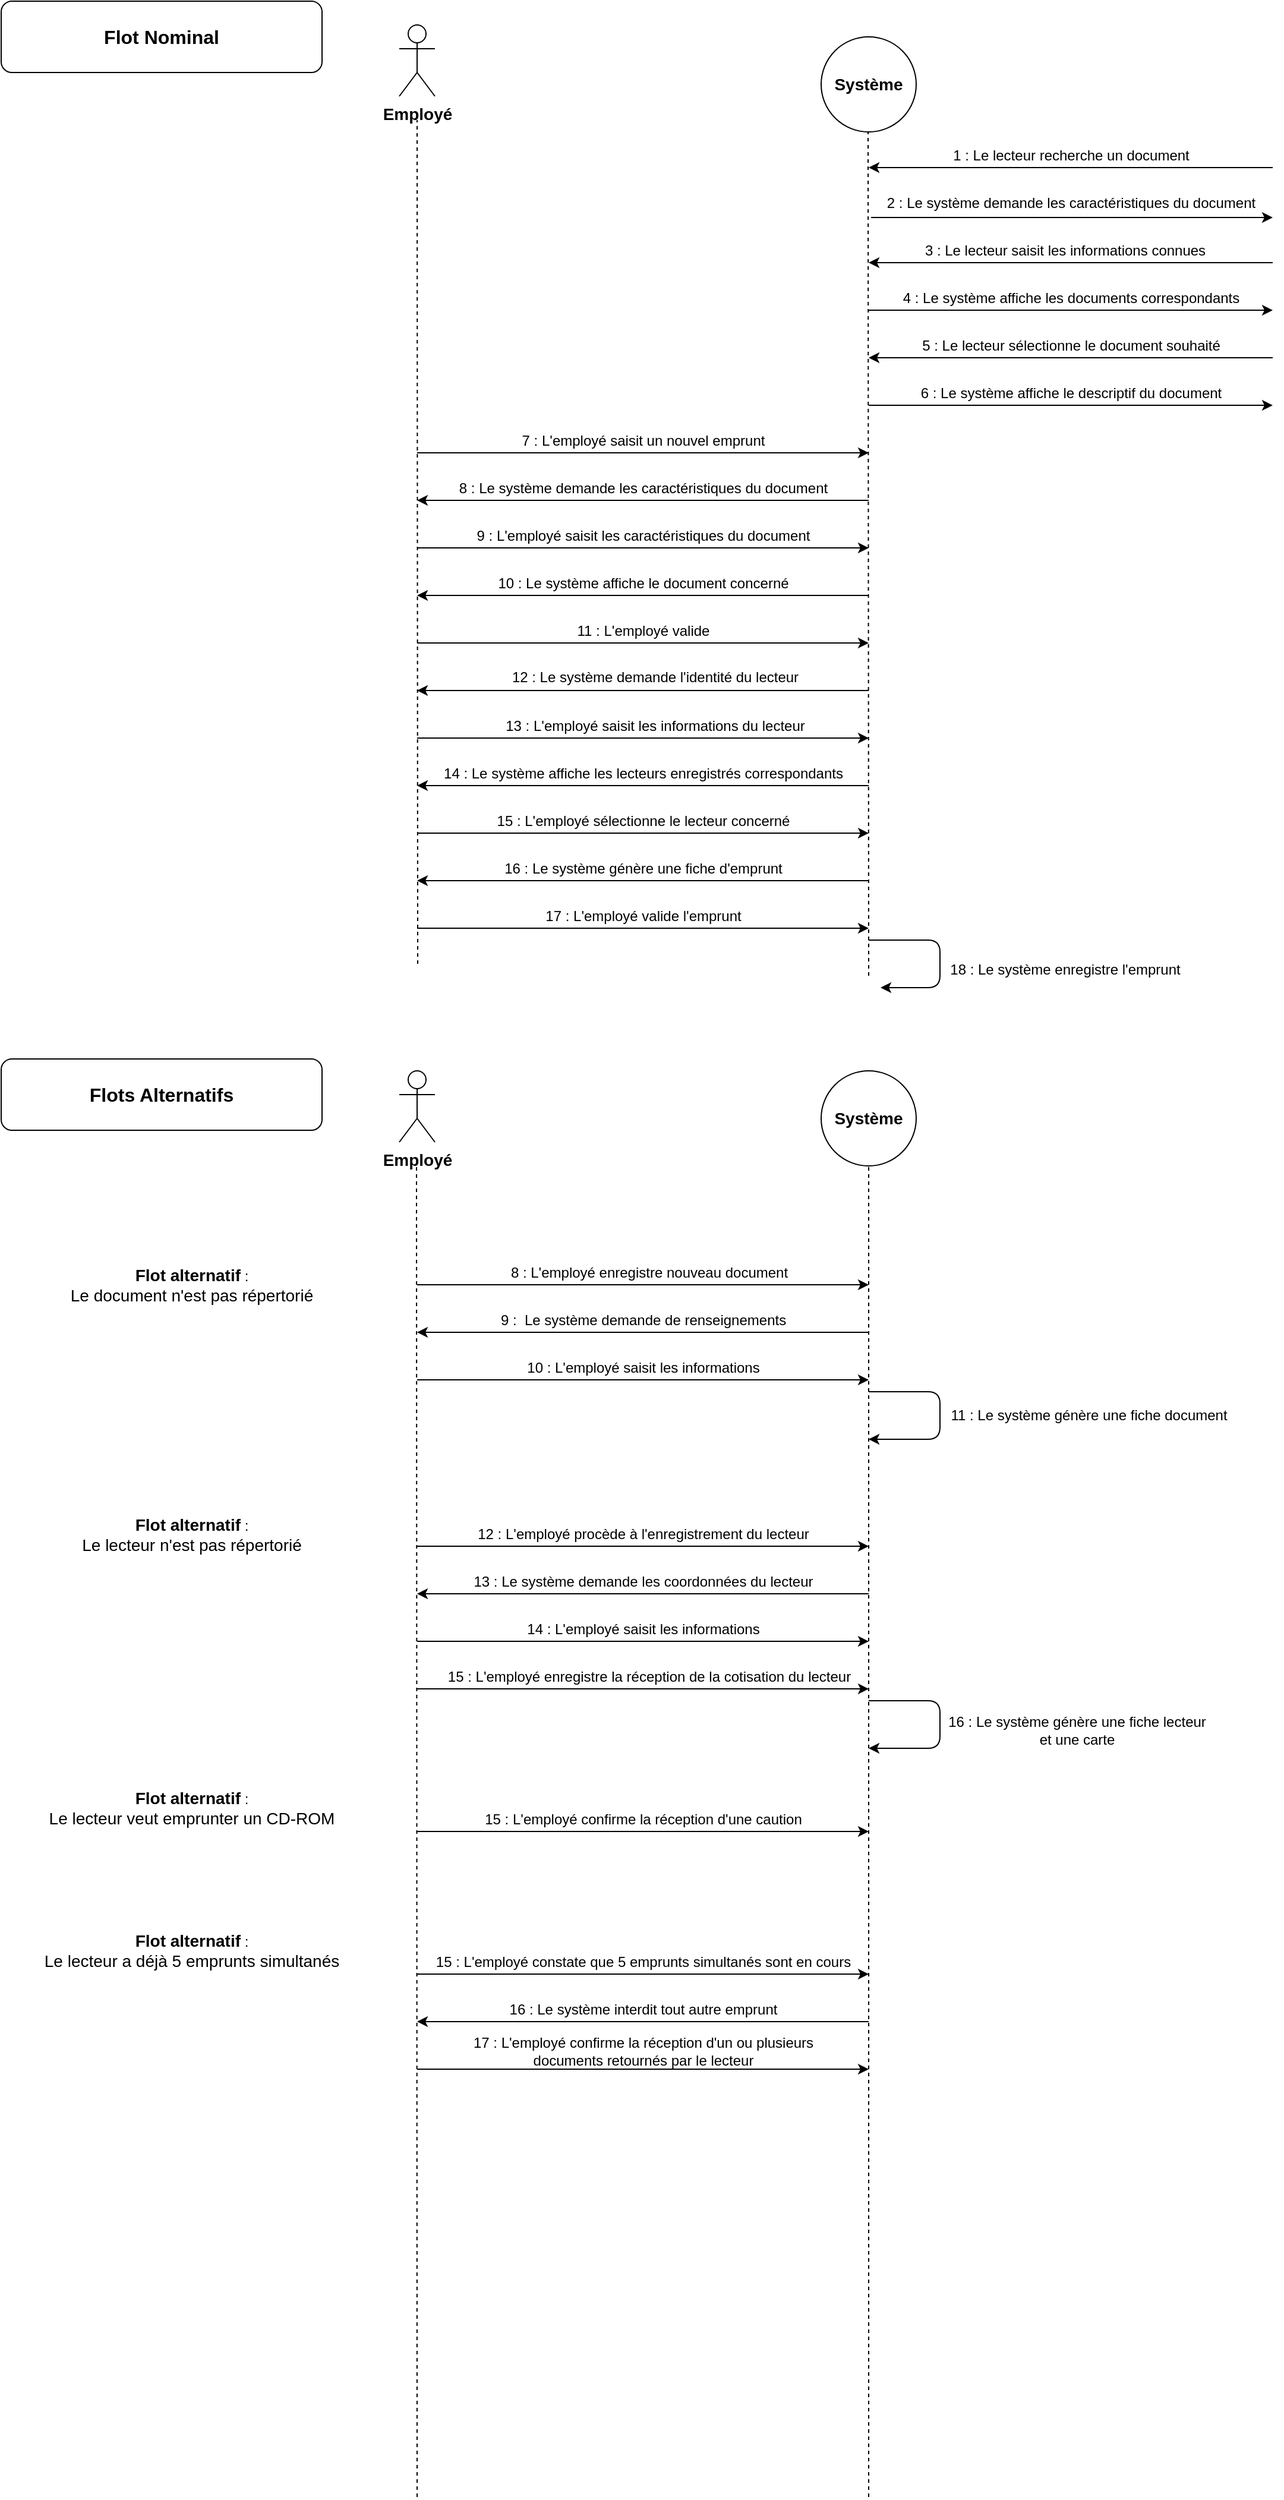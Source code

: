 <mxfile version="13.7.3" type="device"><diagram id="HIXbMMLBxoH1zSvJh3y3" name="Page-1"><mxGraphModel dx="2249" dy="822" grid="1" gridSize="10" guides="1" tooltips="1" connect="1" arrows="1" fold="1" page="1" pageScale="1" pageWidth="827" pageHeight="1169" math="0" shadow="0"><root><mxCell id="0"/><mxCell id="1" parent="0"/><mxCell id="MbnFXCtyj7MtMAaC2h0o-1" value="" style="endArrow=none;dashed=1;html=1;" parent="1" edge="1"><mxGeometry width="50" height="50" relative="1" as="geometry"><mxPoint x="40.5" y="830" as="sourcePoint"/><mxPoint x="40" y="120" as="targetPoint"/></mxGeometry></mxCell><mxCell id="MbnFXCtyj7MtMAaC2h0o-2" value="" style="endArrow=none;dashed=1;html=1;" parent="1" edge="1"><mxGeometry width="50" height="50" relative="1" as="geometry"><mxPoint x="420" y="840" as="sourcePoint"/><mxPoint x="419.5" y="130" as="targetPoint"/></mxGeometry></mxCell><mxCell id="MbnFXCtyj7MtMAaC2h0o-3" value="&lt;font style=&quot;font-size: 14px&quot;&gt;&lt;b&gt;Employé&lt;/b&gt;&lt;/font&gt;" style="shape=umlActor;verticalLabelPosition=bottom;verticalAlign=top;html=1;outlineConnect=0;" parent="1" vertex="1"><mxGeometry x="25" y="40" width="30" height="60" as="geometry"/></mxCell><mxCell id="MbnFXCtyj7MtMAaC2h0o-15" value="" style="endArrow=classic;html=1;" parent="1" edge="1"><mxGeometry width="50" height="50" relative="1" as="geometry"><mxPoint x="760" y="160" as="sourcePoint"/><mxPoint x="420" y="160" as="targetPoint"/></mxGeometry></mxCell><mxCell id="MbnFXCtyj7MtMAaC2h0o-16" value="&lt;font style=&quot;font-size: 12px&quot;&gt;1 : Le lecteur recherche un document&lt;/font&gt;" style="text;html=1;align=center;verticalAlign=middle;resizable=0;points=[];autosize=1;" parent="1" vertex="1"><mxGeometry x="485" y="140" width="210" height="20" as="geometry"/></mxCell><mxCell id="MbnFXCtyj7MtMAaC2h0o-17" value="" style="endArrow=classic;html=1;" parent="1" source="MbnFXCtyj7MtMAaC2h0o-18" edge="1"><mxGeometry width="50" height="50" relative="1" as="geometry"><mxPoint x="420" y="200" as="sourcePoint"/><mxPoint x="720" y="200" as="targetPoint"/></mxGeometry></mxCell><mxCell id="MbnFXCtyj7MtMAaC2h0o-19" value="" style="endArrow=classic;html=1;" parent="1" edge="1"><mxGeometry width="50" height="50" relative="1" as="geometry"><mxPoint x="760" y="240" as="sourcePoint"/><mxPoint x="420" y="240" as="targetPoint"/></mxGeometry></mxCell><mxCell id="MbnFXCtyj7MtMAaC2h0o-20" value="3 : Le lecteur saisit les informations connues" style="text;html=1;align=center;verticalAlign=middle;resizable=0;points=[];autosize=1;" parent="1" vertex="1"><mxGeometry x="460" y="220" width="250" height="20" as="geometry"/></mxCell><mxCell id="MbnFXCtyj7MtMAaC2h0o-21" value="" style="endArrow=classic;html=1;" parent="1" edge="1"><mxGeometry width="50" height="50" relative="1" as="geometry"><mxPoint x="420" y="280" as="sourcePoint"/><mxPoint x="760" y="280" as="targetPoint"/></mxGeometry></mxCell><mxCell id="MbnFXCtyj7MtMAaC2h0o-22" value="4 : Le système affiche les documents correspondants" style="text;html=1;align=center;verticalAlign=middle;resizable=0;points=[];autosize=1;" parent="1" vertex="1"><mxGeometry x="440" y="260" width="300" height="20" as="geometry"/></mxCell><mxCell id="MbnFXCtyj7MtMAaC2h0o-23" value="" style="endArrow=classic;html=1;" parent="1" edge="1"><mxGeometry width="50" height="50" relative="1" as="geometry"><mxPoint x="760" y="320" as="sourcePoint"/><mxPoint x="420" y="320" as="targetPoint"/></mxGeometry></mxCell><mxCell id="MbnFXCtyj7MtMAaC2h0o-24" value="5 : Le lecteur sélectionne le document souhaité" style="text;html=1;align=center;verticalAlign=middle;resizable=0;points=[];autosize=1;" parent="1" vertex="1"><mxGeometry x="455" y="300" width="270" height="20" as="geometry"/></mxCell><mxCell id="MbnFXCtyj7MtMAaC2h0o-26" value="" style="endArrow=classic;html=1;" parent="1" edge="1"><mxGeometry width="50" height="50" relative="1" as="geometry"><mxPoint x="420" y="360" as="sourcePoint"/><mxPoint x="760" y="360" as="targetPoint"/></mxGeometry></mxCell><mxCell id="MbnFXCtyj7MtMAaC2h0o-27" value="6 : Le système affiche le descriptif du document" style="text;html=1;align=center;verticalAlign=middle;resizable=0;points=[];autosize=1;" parent="1" vertex="1"><mxGeometry x="455" y="340" width="270" height="20" as="geometry"/></mxCell><mxCell id="MbnFXCtyj7MtMAaC2h0o-28" value="" style="endArrow=classic;html=1;" parent="1" edge="1"><mxGeometry width="50" height="50" relative="1" as="geometry"><mxPoint x="40" y="400" as="sourcePoint"/><mxPoint x="420" y="400" as="targetPoint"/></mxGeometry></mxCell><mxCell id="MbnFXCtyj7MtMAaC2h0o-30" value="7 : L'employé saisit un nouvel emprunt" style="text;html=1;align=center;verticalAlign=middle;resizable=0;points=[];autosize=1;" parent="1" vertex="1"><mxGeometry x="120" y="380" width="220" height="20" as="geometry"/></mxCell><mxCell id="MbnFXCtyj7MtMAaC2h0o-31" value="" style="endArrow=classic;html=1;" parent="1" edge="1"><mxGeometry width="50" height="50" relative="1" as="geometry"><mxPoint x="420" y="440" as="sourcePoint"/><mxPoint x="40" y="440" as="targetPoint"/></mxGeometry></mxCell><mxCell id="MbnFXCtyj7MtMAaC2h0o-32" value="8 : Le système demande les caractéristiques du document" style="text;html=1;align=center;verticalAlign=middle;resizable=0;points=[];autosize=1;" parent="1" vertex="1"><mxGeometry x="65" y="420" width="330" height="20" as="geometry"/></mxCell><mxCell id="MbnFXCtyj7MtMAaC2h0o-33" value="" style="endArrow=classic;html=1;" parent="1" edge="1"><mxGeometry width="50" height="50" relative="1" as="geometry"><mxPoint x="40" y="480" as="sourcePoint"/><mxPoint x="420" y="480" as="targetPoint"/></mxGeometry></mxCell><mxCell id="MbnFXCtyj7MtMAaC2h0o-34" value="9 : L'employé saisit les caractéristiques du document" style="text;html=1;align=center;verticalAlign=middle;resizable=0;points=[];autosize=1;" parent="1" vertex="1"><mxGeometry x="80" y="460" width="300" height="20" as="geometry"/></mxCell><mxCell id="MbnFXCtyj7MtMAaC2h0o-35" value="" style="endArrow=classic;html=1;" parent="1" edge="1"><mxGeometry width="50" height="50" relative="1" as="geometry"><mxPoint x="420" y="520" as="sourcePoint"/><mxPoint x="40" y="520" as="targetPoint"/></mxGeometry></mxCell><mxCell id="MbnFXCtyj7MtMAaC2h0o-36" value="10 : Le système affiche le document concerné" style="text;html=1;align=center;verticalAlign=middle;resizable=0;points=[];autosize=1;" parent="1" vertex="1"><mxGeometry x="100" y="500" width="260" height="20" as="geometry"/></mxCell><mxCell id="MbnFXCtyj7MtMAaC2h0o-38" value="" style="endArrow=classic;html=1;" parent="1" edge="1"><mxGeometry width="50" height="50" relative="1" as="geometry"><mxPoint x="40" y="560" as="sourcePoint"/><mxPoint x="420" y="560" as="targetPoint"/></mxGeometry></mxCell><mxCell id="MbnFXCtyj7MtMAaC2h0o-39" value="11 : L'employé valide" style="text;html=1;align=center;verticalAlign=middle;resizable=0;points=[];autosize=1;" parent="1" vertex="1"><mxGeometry x="165" y="540" width="130" height="20" as="geometry"/></mxCell><mxCell id="MbnFXCtyj7MtMAaC2h0o-40" value="" style="endArrow=classic;html=1;" parent="1" edge="1"><mxGeometry width="50" height="50" relative="1" as="geometry"><mxPoint x="420" y="600" as="sourcePoint"/><mxPoint x="40" y="600" as="targetPoint"/></mxGeometry></mxCell><mxCell id="MbnFXCtyj7MtMAaC2h0o-41" value="12 : Le système demande l'identité du lecteur" style="text;html=1;align=center;verticalAlign=middle;resizable=0;points=[];autosize=1;" parent="1" vertex="1"><mxGeometry x="110" y="579" width="260" height="20" as="geometry"/></mxCell><mxCell id="MbnFXCtyj7MtMAaC2h0o-42" value="" style="endArrow=classic;html=1;" parent="1" edge="1"><mxGeometry width="50" height="50" relative="1" as="geometry"><mxPoint x="40" y="640" as="sourcePoint"/><mxPoint x="420" y="640" as="targetPoint"/></mxGeometry></mxCell><mxCell id="MbnFXCtyj7MtMAaC2h0o-43" value="13 : L'employé saisit les informations du lecteur" style="text;html=1;align=center;verticalAlign=middle;resizable=0;points=[];autosize=1;" parent="1" vertex="1"><mxGeometry x="105" y="620" width="270" height="20" as="geometry"/></mxCell><mxCell id="MbnFXCtyj7MtMAaC2h0o-44" value="" style="endArrow=classic;html=1;" parent="1" edge="1"><mxGeometry width="50" height="50" relative="1" as="geometry"><mxPoint x="420" y="680" as="sourcePoint"/><mxPoint x="40" y="680" as="targetPoint"/></mxGeometry></mxCell><mxCell id="MbnFXCtyj7MtMAaC2h0o-45" value="14 : Le système affiche les lecteurs enregistrés correspondants" style="text;html=1;align=center;verticalAlign=middle;resizable=0;points=[];autosize=1;" parent="1" vertex="1"><mxGeometry x="55" y="660" width="350" height="20" as="geometry"/></mxCell><mxCell id="MbnFXCtyj7MtMAaC2h0o-46" value="" style="endArrow=classic;html=1;" parent="1" edge="1"><mxGeometry width="50" height="50" relative="1" as="geometry"><mxPoint x="40" y="720" as="sourcePoint"/><mxPoint x="420" y="720" as="targetPoint"/></mxGeometry></mxCell><mxCell id="MbnFXCtyj7MtMAaC2h0o-49" value="15 : L'employé sélectionne le lecteur concerné" style="text;html=1;align=center;verticalAlign=middle;resizable=0;points=[];autosize=1;" parent="1" vertex="1"><mxGeometry x="100" y="700" width="260" height="20" as="geometry"/></mxCell><mxCell id="MbnFXCtyj7MtMAaC2h0o-50" value="" style="endArrow=classic;html=1;" parent="1" edge="1"><mxGeometry width="50" height="50" relative="1" as="geometry"><mxPoint x="420" y="760" as="sourcePoint"/><mxPoint x="40" y="760" as="targetPoint"/></mxGeometry></mxCell><mxCell id="MbnFXCtyj7MtMAaC2h0o-51" value="16 : Le système génère une fiche d'emprunt" style="text;html=1;align=center;verticalAlign=middle;resizable=0;points=[];autosize=1;" parent="1" vertex="1"><mxGeometry x="105" y="740" width="250" height="20" as="geometry"/></mxCell><mxCell id="MbnFXCtyj7MtMAaC2h0o-52" value="" style="endArrow=classic;html=1;" parent="1" edge="1"><mxGeometry width="50" height="50" relative="1" as="geometry"><mxPoint x="420" y="810" as="sourcePoint"/><mxPoint x="430" y="850" as="targetPoint"/><Array as="points"><mxPoint x="480" y="810"/><mxPoint x="480" y="850"/></Array></mxGeometry></mxCell><mxCell id="MbnFXCtyj7MtMAaC2h0o-53" value="18 : Le système enregistre l'emprunt&lt;br&gt;" style="text;html=1;align=center;verticalAlign=middle;resizable=0;points=[];autosize=1;" parent="1" vertex="1"><mxGeometry x="480" y="825" width="210" height="20" as="geometry"/></mxCell><mxCell id="MbnFXCtyj7MtMAaC2h0o-54" value="&lt;font style=&quot;font-size: 16px&quot;&gt;&lt;b&gt;Flot Nominal&lt;/b&gt;&lt;/font&gt;" style="rounded=1;whiteSpace=wrap;html=1;" parent="1" vertex="1"><mxGeometry x="-310" y="20" width="270" height="60" as="geometry"/></mxCell><mxCell id="MbnFXCtyj7MtMAaC2h0o-56" value="" style="endArrow=classic;html=1;" parent="1" edge="1"><mxGeometry width="50" height="50" relative="1" as="geometry"><mxPoint x="40" y="800" as="sourcePoint"/><mxPoint x="420" y="800" as="targetPoint"/></mxGeometry></mxCell><mxCell id="MbnFXCtyj7MtMAaC2h0o-57" value="17 : L'employé valide l'emprunt" style="text;html=1;align=center;verticalAlign=middle;resizable=0;points=[];autosize=1;" parent="1" vertex="1"><mxGeometry x="140" y="780" width="180" height="20" as="geometry"/></mxCell><mxCell id="MbnFXCtyj7MtMAaC2h0o-58" value="&lt;font style=&quot;font-size: 14px&quot;&gt;&lt;b&gt;Flot alternatif&lt;/b&gt;&lt;/font&gt; :&lt;br&gt;&lt;font style=&quot;font-size: 14px&quot;&gt;Le lecteur n'est pas répertorié&lt;/font&gt;" style="text;html=1;align=center;verticalAlign=middle;resizable=0;points=[];autosize=1;" parent="1" vertex="1"><mxGeometry x="-250" y="1290" width="200" height="40" as="geometry"/></mxCell><mxCell id="MbnFXCtyj7MtMAaC2h0o-59" value="" style="endArrow=classic;html=1;" parent="1" edge="1"><mxGeometry width="50" height="50" relative="1" as="geometry"><mxPoint x="40" y="1100" as="sourcePoint"/><mxPoint x="420" y="1100" as="targetPoint"/></mxGeometry></mxCell><mxCell id="MbnFXCtyj7MtMAaC2h0o-60" value="12 : L'employé procède à l'enregistrement du lecteur" style="text;html=1;align=center;verticalAlign=middle;resizable=0;points=[];autosize=1;" parent="1" vertex="1"><mxGeometry x="85" y="1300" width="290" height="20" as="geometry"/></mxCell><mxCell id="MbnFXCtyj7MtMAaC2h0o-61" value="" style="endArrow=classic;html=1;" parent="1" edge="1"><mxGeometry width="50" height="50" relative="1" as="geometry"><mxPoint x="420" y="1140" as="sourcePoint"/><mxPoint x="40" y="1140" as="targetPoint"/></mxGeometry></mxCell><mxCell id="MbnFXCtyj7MtMAaC2h0o-62" value="13 : Le système demande les coordonnées du lecteur" style="text;html=1;align=center;verticalAlign=middle;resizable=0;points=[];autosize=1;" parent="1" vertex="1"><mxGeometry x="80" y="1340" width="300" height="20" as="geometry"/></mxCell><mxCell id="MbnFXCtyj7MtMAaC2h0o-63" value="" style="endArrow=classic;html=1;" parent="1" edge="1"><mxGeometry width="50" height="50" relative="1" as="geometry"><mxPoint x="40" y="1180" as="sourcePoint"/><mxPoint x="420" y="1180" as="targetPoint"/></mxGeometry></mxCell><mxCell id="MbnFXCtyj7MtMAaC2h0o-64" value="14 : L'employé saisit les informations" style="text;html=1;align=center;verticalAlign=middle;resizable=0;points=[];autosize=1;" parent="1" vertex="1"><mxGeometry x="125" y="1380" width="210" height="20" as="geometry"/></mxCell><mxCell id="MbnFXCtyj7MtMAaC2h0o-65" value="" style="endArrow=classic;html=1;" parent="1" edge="1"><mxGeometry width="50" height="50" relative="1" as="geometry"><mxPoint x="420" y="1190" as="sourcePoint"/><mxPoint x="420" y="1230" as="targetPoint"/><Array as="points"><mxPoint x="480" y="1190"/><mxPoint x="480" y="1230"/></Array></mxGeometry></mxCell><mxCell id="MbnFXCtyj7MtMAaC2h0o-66" value="11 : Le système génère une fiche document" style="text;html=1;align=center;verticalAlign=middle;resizable=0;points=[];autosize=1;" parent="1" vertex="1"><mxGeometry x="480" y="1200" width="250" height="20" as="geometry"/></mxCell><mxCell id="MbnFXCtyj7MtMAaC2h0o-67" value="" style="endArrow=classic;html=1;" parent="1" edge="1"><mxGeometry width="50" height="50" relative="1" as="geometry"><mxPoint x="40" y="1440" as="sourcePoint"/><mxPoint x="420" y="1440" as="targetPoint"/></mxGeometry></mxCell><mxCell id="MbnFXCtyj7MtMAaC2h0o-68" value="15 : L'employé enregistre la réception de la cotisation du lecteur" style="text;html=1;align=center;verticalAlign=middle;resizable=0;points=[];autosize=1;" parent="1" vertex="1"><mxGeometry x="60" y="1420" width="350" height="20" as="geometry"/></mxCell><mxCell id="MbnFXCtyj7MtMAaC2h0o-70" value="&lt;font style=&quot;font-size: 14px&quot;&gt;&lt;b&gt;Flot alternatif&lt;/b&gt;&lt;/font&gt; :&lt;br&gt;&lt;font style=&quot;font-size: 14px&quot;&gt;Le document n'est pas répertorié&lt;/font&gt;" style="text;html=1;align=center;verticalAlign=middle;resizable=0;points=[];autosize=1;" parent="1" vertex="1"><mxGeometry x="-260" y="1080" width="220" height="40" as="geometry"/></mxCell><mxCell id="MbnFXCtyj7MtMAaC2h0o-71" value="" style="endArrow=classic;html=1;" parent="1" edge="1"><mxGeometry width="50" height="50" relative="1" as="geometry"><mxPoint x="40" y="1320" as="sourcePoint"/><mxPoint x="420" y="1320" as="targetPoint"/></mxGeometry></mxCell><mxCell id="MbnFXCtyj7MtMAaC2h0o-72" value="8 : L'employé enregistre nouveau document" style="text;html=1;align=center;verticalAlign=middle;resizable=0;points=[];autosize=1;" parent="1" vertex="1"><mxGeometry x="110" y="1080" width="250" height="20" as="geometry"/></mxCell><mxCell id="MbnFXCtyj7MtMAaC2h0o-73" value="" style="endArrow=classic;html=1;" parent="1" edge="1"><mxGeometry width="50" height="50" relative="1" as="geometry"><mxPoint x="420" y="1360" as="sourcePoint"/><mxPoint x="40" y="1360" as="targetPoint"/></mxGeometry></mxCell><mxCell id="MbnFXCtyj7MtMAaC2h0o-74" value="9 :&amp;nbsp; Le système demande de renseignements" style="text;html=1;align=center;verticalAlign=middle;resizable=0;points=[];autosize=1;" parent="1" vertex="1"><mxGeometry x="100" y="1120" width="260" height="20" as="geometry"/></mxCell><mxCell id="MbnFXCtyj7MtMAaC2h0o-75" value="" style="endArrow=classic;html=1;" parent="1" edge="1"><mxGeometry width="50" height="50" relative="1" as="geometry"><mxPoint x="40" y="1400" as="sourcePoint"/><mxPoint x="420" y="1400" as="targetPoint"/></mxGeometry></mxCell><mxCell id="MbnFXCtyj7MtMAaC2h0o-76" value="10 : L'employé saisit les informations" style="text;html=1;align=center;verticalAlign=middle;resizable=0;points=[];autosize=1;" parent="1" vertex="1"><mxGeometry x="125" y="1160" width="210" height="20" as="geometry"/></mxCell><mxCell id="MbnFXCtyj7MtMAaC2h0o-77" value="" style="endArrow=classic;html=1;" parent="1" edge="1"><mxGeometry width="50" height="50" relative="1" as="geometry"><mxPoint x="420" y="1450" as="sourcePoint"/><mxPoint x="420" y="1490" as="targetPoint"/><Array as="points"><mxPoint x="480" y="1450"/><mxPoint x="480" y="1490"/></Array></mxGeometry></mxCell><mxCell id="MbnFXCtyj7MtMAaC2h0o-78" value="16 : Le système génère une fiche lecteur &lt;br&gt;et une carte" style="text;html=1;align=center;verticalAlign=middle;resizable=0;points=[];autosize=1;" parent="1" vertex="1"><mxGeometry x="480" y="1460" width="230" height="30" as="geometry"/></mxCell><mxCell id="MbnFXCtyj7MtMAaC2h0o-79" value="&lt;font style=&quot;font-size: 14px&quot;&gt;&lt;b&gt;Flot alternatif&lt;/b&gt;&lt;/font&gt; :&lt;br&gt;&lt;font style=&quot;font-size: 14px&quot;&gt;Le lecteur veut emprunter un CD-ROM&lt;/font&gt;" style="text;html=1;align=center;verticalAlign=middle;resizable=0;points=[];autosize=1;" parent="1" vertex="1"><mxGeometry x="-280" y="1520" width="260" height="40" as="geometry"/></mxCell><mxCell id="MbnFXCtyj7MtMAaC2h0o-80" value="" style="endArrow=classic;html=1;" parent="1" edge="1"><mxGeometry width="50" height="50" relative="1" as="geometry"><mxPoint x="40" y="1560" as="sourcePoint"/><mxPoint x="420" y="1560" as="targetPoint"/></mxGeometry></mxCell><mxCell id="MbnFXCtyj7MtMAaC2h0o-81" value="15 : L'employé confirme la réception d'une caution" style="text;html=1;align=center;verticalAlign=middle;resizable=0;points=[];autosize=1;" parent="1" vertex="1"><mxGeometry x="90" y="1540" width="280" height="20" as="geometry"/></mxCell><mxCell id="txSfdC1xdyKQg3Bwle4t-2" value="&lt;b&gt;&lt;font style=&quot;font-size: 14px&quot;&gt;Système&lt;/font&gt;&lt;/b&gt;" style="ellipse;whiteSpace=wrap;html=1;aspect=fixed;" parent="1" vertex="1"><mxGeometry x="380" y="50" width="80" height="80" as="geometry"/></mxCell><mxCell id="txSfdC1xdyKQg3Bwle4t-3" value="&lt;font style=&quot;font-size: 14px&quot;&gt;&lt;b&gt;Employé&lt;/b&gt;&lt;/font&gt;" style="shape=umlActor;verticalLabelPosition=bottom;verticalAlign=top;html=1;outlineConnect=0;" parent="1" vertex="1"><mxGeometry x="25" y="920" width="30" height="60" as="geometry"/></mxCell><mxCell id="txSfdC1xdyKQg3Bwle4t-5" value="&lt;b&gt;&lt;font style=&quot;font-size: 14px&quot;&gt;Système&lt;/font&gt;&lt;/b&gt;" style="ellipse;whiteSpace=wrap;html=1;aspect=fixed;" parent="1" vertex="1"><mxGeometry x="380" y="920" width="80" height="80" as="geometry"/></mxCell><mxCell id="txSfdC1xdyKQg3Bwle4t-8" value="" style="endArrow=none;dashed=1;html=1;" parent="1" edge="1"><mxGeometry width="50" height="50" relative="1" as="geometry"><mxPoint x="40" y="2120" as="sourcePoint"/><mxPoint x="39.5" y="1000" as="targetPoint"/></mxGeometry></mxCell><mxCell id="txSfdC1xdyKQg3Bwle4t-9" value="" style="endArrow=none;dashed=1;html=1;" parent="1" edge="1"><mxGeometry width="50" height="50" relative="1" as="geometry"><mxPoint x="420" y="2120" as="sourcePoint"/><mxPoint x="420" y="1000" as="targetPoint"/></mxGeometry></mxCell><mxCell id="txSfdC1xdyKQg3Bwle4t-11" value="&lt;font style=&quot;font-size: 16px&quot;&gt;&lt;b&gt;Flots Alternatifs&lt;/b&gt;&lt;/font&gt;" style="rounded=1;whiteSpace=wrap;html=1;" parent="1" vertex="1"><mxGeometry x="-310" y="910" width="270" height="60" as="geometry"/></mxCell><mxCell id="MbnFXCtyj7MtMAaC2h0o-18" value="2 : Le système demande les caractéristiques du document" style="text;html=1;align=center;verticalAlign=middle;resizable=0;points=[];autosize=1;" parent="1" vertex="1"><mxGeometry x="425" y="180" width="330" height="20" as="geometry"/></mxCell><mxCell id="txSfdC1xdyKQg3Bwle4t-13" value="" style="endArrow=classic;html=1;exitX=-0.009;exitY=1.1;exitDx=0;exitDy=0;exitPerimeter=0;" parent="1" source="MbnFXCtyj7MtMAaC2h0o-18" edge="1"><mxGeometry width="50" height="50" relative="1" as="geometry"><mxPoint x="330" y="350" as="sourcePoint"/><mxPoint x="760" y="202" as="targetPoint"/></mxGeometry></mxCell><mxCell id="I0QKMF98Oil5pbO3-m3E-3" value="&lt;font style=&quot;font-size: 14px&quot;&gt;&lt;b&gt;Flot alternatif&lt;/b&gt;&lt;/font&gt; :&lt;br&gt;&lt;font style=&quot;font-size: 14px&quot;&gt;Le lecteur a déjà 5 emprunts simultanés&lt;/font&gt;" style="text;html=1;align=center;verticalAlign=middle;resizable=0;points=[];autosize=1;" parent="1" vertex="1"><mxGeometry x="-280" y="1640" width="260" height="40" as="geometry"/></mxCell><mxCell id="I0QKMF98Oil5pbO3-m3E-4" value="" style="endArrow=classic;html=1;" parent="1" edge="1"><mxGeometry width="50" height="50" relative="1" as="geometry"><mxPoint x="40" y="1680" as="sourcePoint"/><mxPoint x="420" y="1680" as="targetPoint"/></mxGeometry></mxCell><mxCell id="I0QKMF98Oil5pbO3-m3E-5" value="15 : L'employé constate que 5 emprunts simultanés sont en cours" style="text;html=1;align=center;verticalAlign=middle;resizable=0;points=[];autosize=1;" parent="1" vertex="1"><mxGeometry x="50" y="1660" width="360" height="20" as="geometry"/></mxCell><mxCell id="I0QKMF98Oil5pbO3-m3E-6" value="" style="endArrow=classic;html=1;" parent="1" edge="1"><mxGeometry width="50" height="50" relative="1" as="geometry"><mxPoint x="420" y="1720" as="sourcePoint"/><mxPoint x="40" y="1720" as="targetPoint"/></mxGeometry></mxCell><mxCell id="I0QKMF98Oil5pbO3-m3E-7" value="16 : Le système interdit tout autre emprunt" style="text;html=1;align=center;verticalAlign=middle;resizable=0;points=[];autosize=1;" parent="1" vertex="1"><mxGeometry x="110" y="1700" width="240" height="20" as="geometry"/></mxCell><mxCell id="j97uydoRfmTJd8Wmb9lx-1" value="" style="endArrow=classic;html=1;" parent="1" edge="1"><mxGeometry width="50" height="50" relative="1" as="geometry"><mxPoint x="40" y="1760" as="sourcePoint"/><mxPoint x="420" y="1760" as="targetPoint"/></mxGeometry></mxCell><mxCell id="j97uydoRfmTJd8Wmb9lx-2" value="17 : L'employé confirme la réception d'un ou plusieurs &lt;br&gt;documents retournés par le lecteur" style="text;html=1;align=center;verticalAlign=middle;resizable=0;points=[];autosize=1;" parent="1" vertex="1"><mxGeometry x="80" y="1730" width="300" height="30" as="geometry"/></mxCell></root></mxGraphModel></diagram></mxfile>